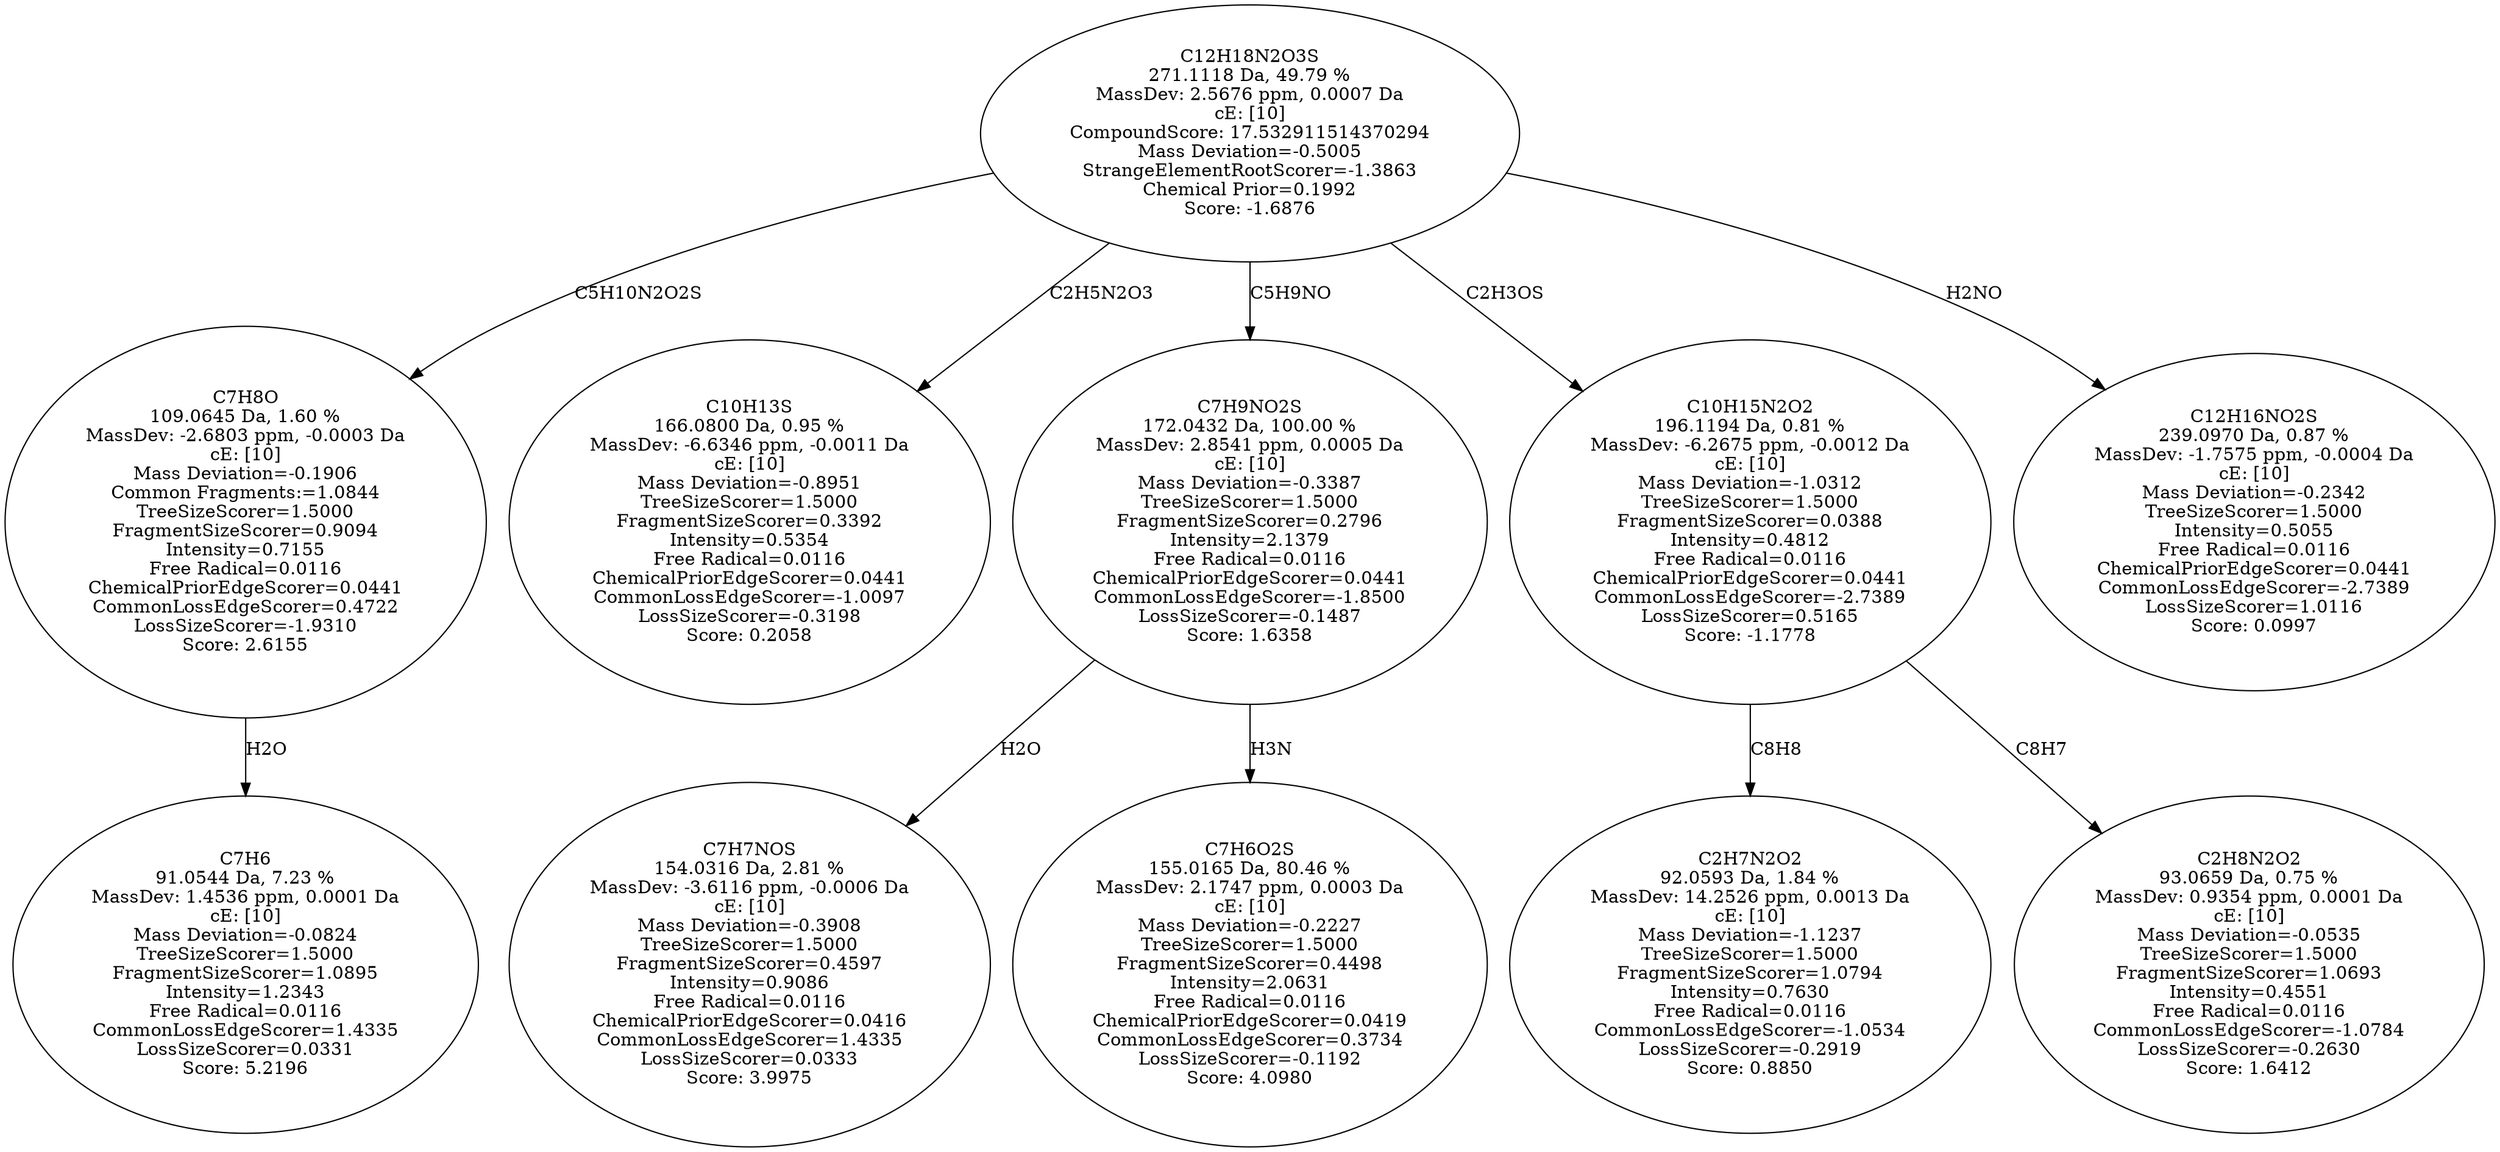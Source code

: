 strict digraph {
v1 [label="C7H6\n91.0544 Da, 7.23 %\nMassDev: 1.4536 ppm, 0.0001 Da\ncE: [10]\nMass Deviation=-0.0824\nTreeSizeScorer=1.5000\nFragmentSizeScorer=1.0895\nIntensity=1.2343\nFree Radical=0.0116\nCommonLossEdgeScorer=1.4335\nLossSizeScorer=0.0331\nScore: 5.2196"];
v2 [label="C7H8O\n109.0645 Da, 1.60 %\nMassDev: -2.6803 ppm, -0.0003 Da\ncE: [10]\nMass Deviation=-0.1906\nCommon Fragments:=1.0844\nTreeSizeScorer=1.5000\nFragmentSizeScorer=0.9094\nIntensity=0.7155\nFree Radical=0.0116\nChemicalPriorEdgeScorer=0.0441\nCommonLossEdgeScorer=0.4722\nLossSizeScorer=-1.9310\nScore: 2.6155"];
v3 [label="C10H13S\n166.0800 Da, 0.95 %\nMassDev: -6.6346 ppm, -0.0011 Da\ncE: [10]\nMass Deviation=-0.8951\nTreeSizeScorer=1.5000\nFragmentSizeScorer=0.3392\nIntensity=0.5354\nFree Radical=0.0116\nChemicalPriorEdgeScorer=0.0441\nCommonLossEdgeScorer=-1.0097\nLossSizeScorer=-0.3198\nScore: 0.2058"];
v4 [label="C7H7NOS\n154.0316 Da, 2.81 %\nMassDev: -3.6116 ppm, -0.0006 Da\ncE: [10]\nMass Deviation=-0.3908\nTreeSizeScorer=1.5000\nFragmentSizeScorer=0.4597\nIntensity=0.9086\nFree Radical=0.0116\nChemicalPriorEdgeScorer=0.0416\nCommonLossEdgeScorer=1.4335\nLossSizeScorer=0.0333\nScore: 3.9975"];
v5 [label="C7H6O2S\n155.0165 Da, 80.46 %\nMassDev: 2.1747 ppm, 0.0003 Da\ncE: [10]\nMass Deviation=-0.2227\nTreeSizeScorer=1.5000\nFragmentSizeScorer=0.4498\nIntensity=2.0631\nFree Radical=0.0116\nChemicalPriorEdgeScorer=0.0419\nCommonLossEdgeScorer=0.3734\nLossSizeScorer=-0.1192\nScore: 4.0980"];
v6 [label="C7H9NO2S\n172.0432 Da, 100.00 %\nMassDev: 2.8541 ppm, 0.0005 Da\ncE: [10]\nMass Deviation=-0.3387\nTreeSizeScorer=1.5000\nFragmentSizeScorer=0.2796\nIntensity=2.1379\nFree Radical=0.0116\nChemicalPriorEdgeScorer=0.0441\nCommonLossEdgeScorer=-1.8500\nLossSizeScorer=-0.1487\nScore: 1.6358"];
v7 [label="C2H7N2O2\n92.0593 Da, 1.84 %\nMassDev: 14.2526 ppm, 0.0013 Da\ncE: [10]\nMass Deviation=-1.1237\nTreeSizeScorer=1.5000\nFragmentSizeScorer=1.0794\nIntensity=0.7630\nFree Radical=0.0116\nCommonLossEdgeScorer=-1.0534\nLossSizeScorer=-0.2919\nScore: 0.8850"];
v8 [label="C2H8N2O2\n93.0659 Da, 0.75 %\nMassDev: 0.9354 ppm, 0.0001 Da\ncE: [10]\nMass Deviation=-0.0535\nTreeSizeScorer=1.5000\nFragmentSizeScorer=1.0693\nIntensity=0.4551\nFree Radical=0.0116\nCommonLossEdgeScorer=-1.0784\nLossSizeScorer=-0.2630\nScore: 1.6412"];
v9 [label="C10H15N2O2\n196.1194 Da, 0.81 %\nMassDev: -6.2675 ppm, -0.0012 Da\ncE: [10]\nMass Deviation=-1.0312\nTreeSizeScorer=1.5000\nFragmentSizeScorer=0.0388\nIntensity=0.4812\nFree Radical=0.0116\nChemicalPriorEdgeScorer=0.0441\nCommonLossEdgeScorer=-2.7389\nLossSizeScorer=0.5165\nScore: -1.1778"];
v10 [label="C12H16NO2S\n239.0970 Da, 0.87 %\nMassDev: -1.7575 ppm, -0.0004 Da\ncE: [10]\nMass Deviation=-0.2342\nTreeSizeScorer=1.5000\nIntensity=0.5055\nFree Radical=0.0116\nChemicalPriorEdgeScorer=0.0441\nCommonLossEdgeScorer=-2.7389\nLossSizeScorer=1.0116\nScore: 0.0997"];
v11 [label="C12H18N2O3S\n271.1118 Da, 49.79 %\nMassDev: 2.5676 ppm, 0.0007 Da\ncE: [10]\nCompoundScore: 17.532911514370294\nMass Deviation=-0.5005\nStrangeElementRootScorer=-1.3863\nChemical Prior=0.1992\nScore: -1.6876"];
v2 -> v1 [label="H2O"];
v11 -> v2 [label="C5H10N2O2S"];
v11 -> v3 [label="C2H5N2O3"];
v6 -> v4 [label="H2O"];
v6 -> v5 [label="H3N"];
v11 -> v6 [label="C5H9NO"];
v9 -> v7 [label="C8H8"];
v9 -> v8 [label="C8H7"];
v11 -> v9 [label="C2H3OS"];
v11 -> v10 [label="H2NO"];
}